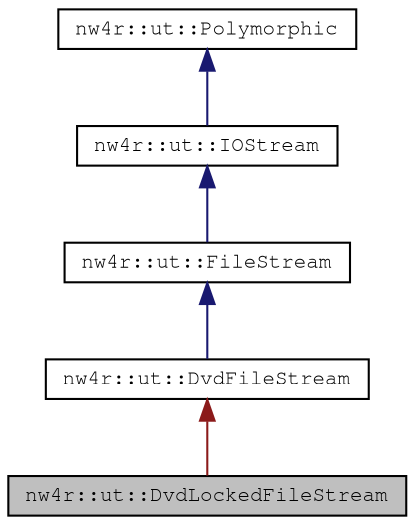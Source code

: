digraph "nw4r::ut::DvdLockedFileStream"
{
 // LATEX_PDF_SIZE
  edge [fontname="FreeMono",fontsize="10",labelfontname="FreeMono",labelfontsize="10"];
  node [fontname="FreeMono",fontsize="10",shape=record];
  Node1 [label="nw4r::ut::DvdLockedFileStream",height=0.2,width=0.4,color="black", fillcolor="grey75", style="filled", fontcolor="black",tooltip=" "];
  Node2 -> Node1 [dir="back",color="firebrick4",fontsize="10",style="solid",fontname="FreeMono"];
  Node2 [label="nw4r::ut::DvdFileStream",height=0.2,width=0.4,color="black", fillcolor="white", style="filled",URL="$structnw4r_1_1ut_1_1_dvd_file_stream.html",tooltip=" "];
  Node3 -> Node2 [dir="back",color="midnightblue",fontsize="10",style="solid",fontname="FreeMono"];
  Node3 [label="nw4r::ut::FileStream",height=0.2,width=0.4,color="black", fillcolor="white", style="filled",URL="$classnw4r_1_1ut_1_1_file_stream.html",tooltip=" "];
  Node4 -> Node3 [dir="back",color="midnightblue",fontsize="10",style="solid",fontname="FreeMono"];
  Node4 [label="nw4r::ut::IOStream",height=0.2,width=0.4,color="black", fillcolor="white", style="filled",URL="$structnw4r_1_1ut_1_1_i_o_stream.html",tooltip=" "];
  Node5 -> Node4 [dir="back",color="midnightblue",fontsize="10",style="solid",fontname="FreeMono"];
  Node5 [label="nw4r::ut::Polymorphic",height=0.2,width=0.4,color="black", fillcolor="white", style="filled",URL="$structnw4r_1_1ut_1_1_polymorphic.html",tooltip=" "];
}
